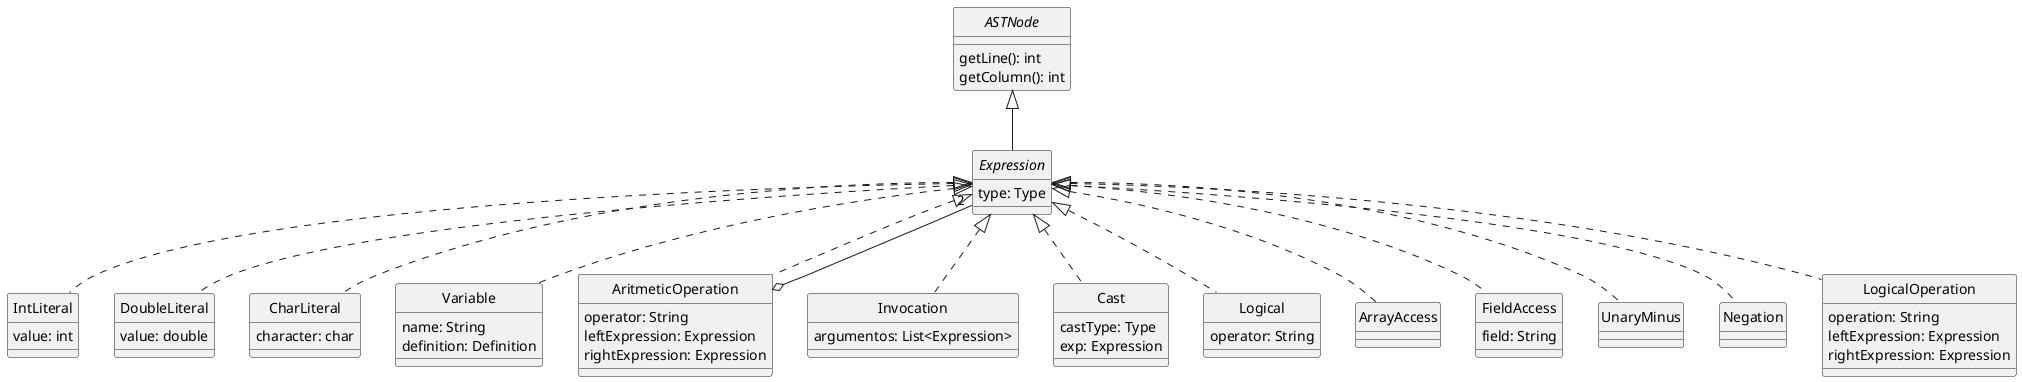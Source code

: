 @startuml Expressions
skinparam style strictuml
skinparam monochrome true


interface ASTNode {
    getLine(): int
    getColumn(): int
}

interface Expression {
    type: Type
}

class IntLiteral {
    value: int
}

class DoubleLiteral {
    value: double
}

class CharLiteral {
    character: char
}

class Variable {
    name: String
    definition: Definition
}

class AritmeticOperation {
    operator: String
    leftExpression: Expression
    rightExpression: Expression
    ' Deben de poder ser evaluables
}

class Invocation implements Expression {
    argumentos: List<Expression>
}

class Cast {
    castType: Type
    exp: Expression
}

class Logical implements Expression {
    operator: String
}

class ArrayAccess implements Expression {
}

class FieldAccess implements Expression {
    field: String
}

class UnaryMinus implements Expression {}

class Negation implements Expression {}

class LogicalOperation implements Expression {
    operation: String
    leftExpression: Expression
    rightExpression: Expression
}

ASTNode <|-- Expression
Expression <|.. IntLiteral
Expression <|.. DoubleLiteral
Expression <|.. CharLiteral
Expression <|.. Variable
Expression <|.. AritmeticOperation
AritmeticOperation o-- "2" Expression
Expression <|.. Cast

@enduml
